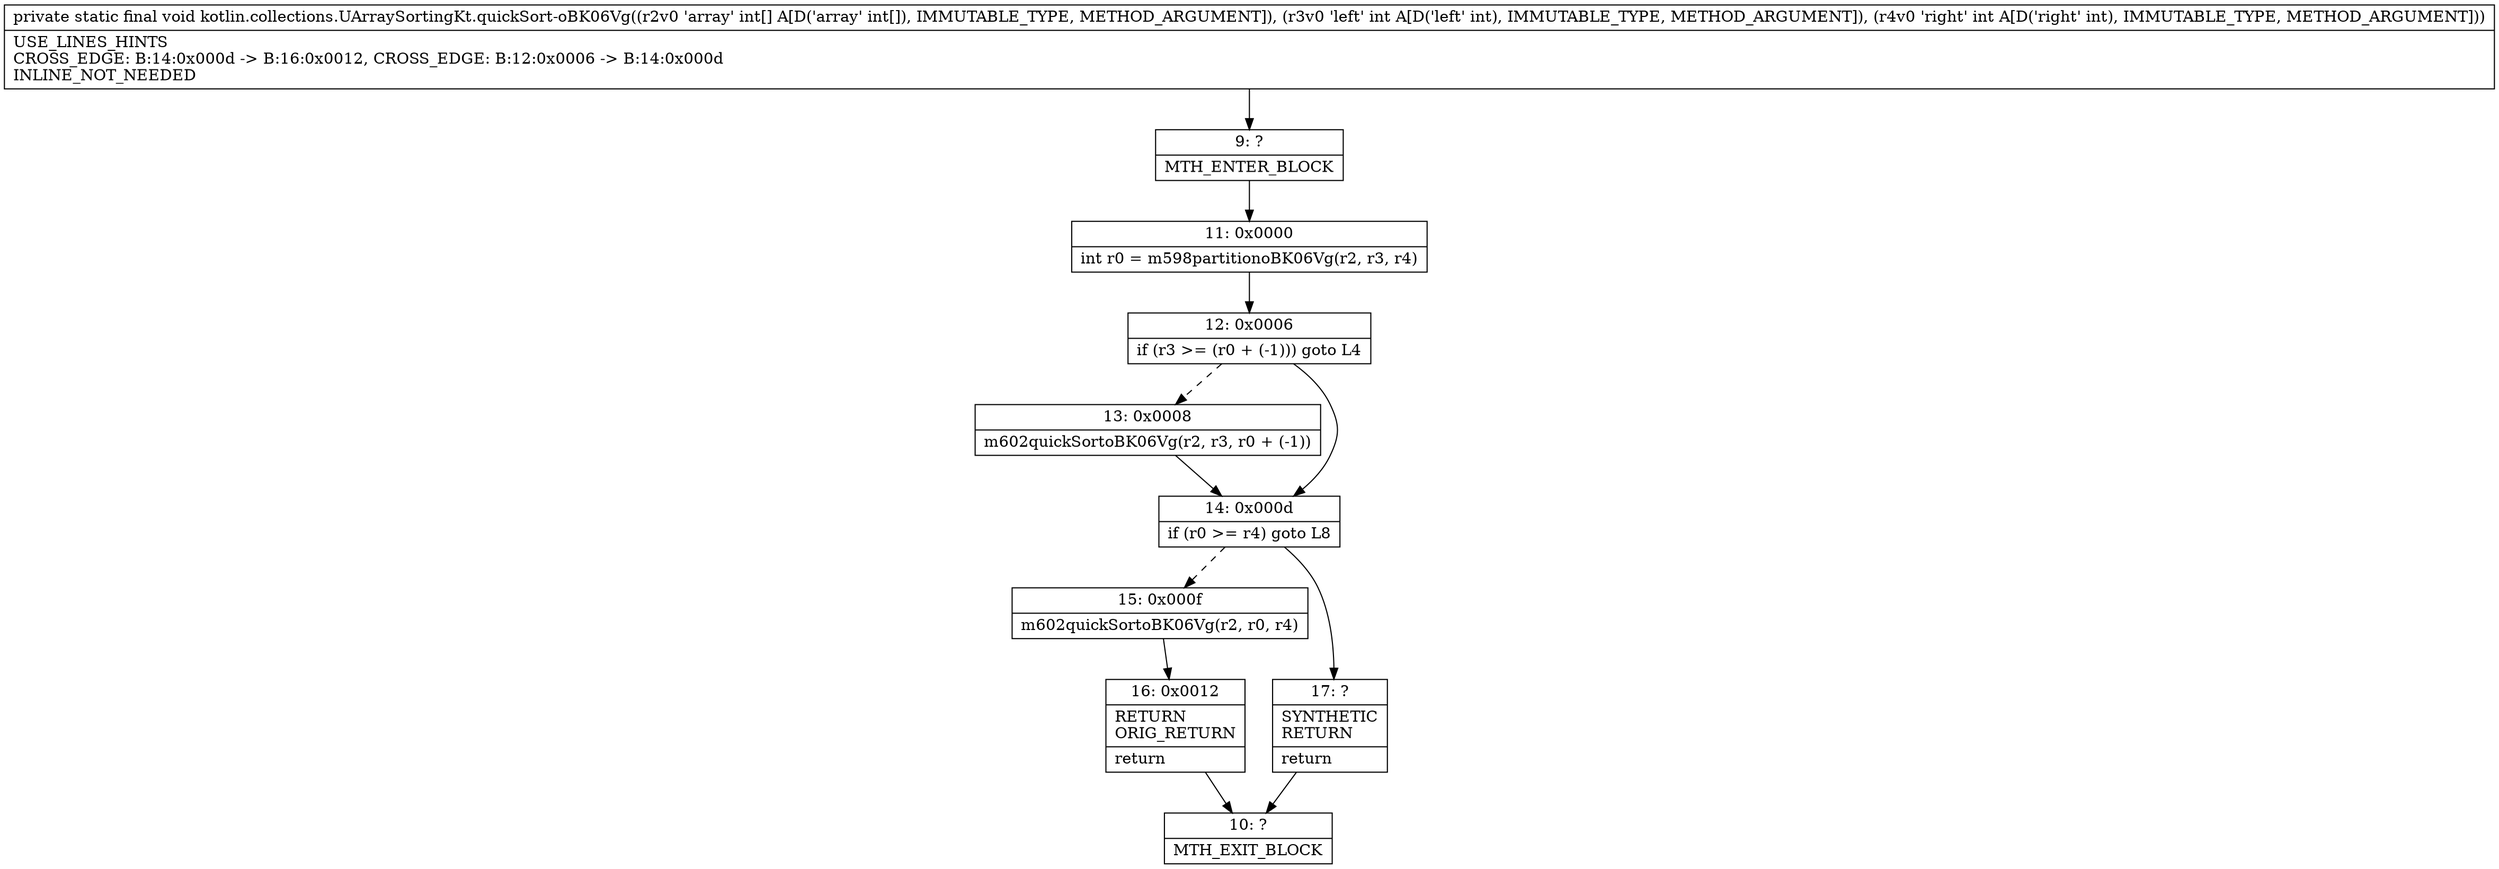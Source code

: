 digraph "CFG forkotlin.collections.UArraySortingKt.quickSort\-oBK06Vg([III)V" {
Node_9 [shape=record,label="{9\:\ ?|MTH_ENTER_BLOCK\l}"];
Node_11 [shape=record,label="{11\:\ 0x0000|int r0 = m598partitionoBK06Vg(r2, r3, r4)\l}"];
Node_12 [shape=record,label="{12\:\ 0x0006|if (r3 \>= (r0 + (\-1))) goto L4\l}"];
Node_13 [shape=record,label="{13\:\ 0x0008|m602quickSortoBK06Vg(r2, r3, r0 + (\-1))\l}"];
Node_14 [shape=record,label="{14\:\ 0x000d|if (r0 \>= r4) goto L8\l}"];
Node_15 [shape=record,label="{15\:\ 0x000f|m602quickSortoBK06Vg(r2, r0, r4)\l}"];
Node_16 [shape=record,label="{16\:\ 0x0012|RETURN\lORIG_RETURN\l|return\l}"];
Node_10 [shape=record,label="{10\:\ ?|MTH_EXIT_BLOCK\l}"];
Node_17 [shape=record,label="{17\:\ ?|SYNTHETIC\lRETURN\l|return\l}"];
MethodNode[shape=record,label="{private static final void kotlin.collections.UArraySortingKt.quickSort\-oBK06Vg((r2v0 'array' int[] A[D('array' int[]), IMMUTABLE_TYPE, METHOD_ARGUMENT]), (r3v0 'left' int A[D('left' int), IMMUTABLE_TYPE, METHOD_ARGUMENT]), (r4v0 'right' int A[D('right' int), IMMUTABLE_TYPE, METHOD_ARGUMENT]))  | USE_LINES_HINTS\lCROSS_EDGE: B:14:0x000d \-\> B:16:0x0012, CROSS_EDGE: B:12:0x0006 \-\> B:14:0x000d\lINLINE_NOT_NEEDED\l}"];
MethodNode -> Node_9;Node_9 -> Node_11;
Node_11 -> Node_12;
Node_12 -> Node_13[style=dashed];
Node_12 -> Node_14;
Node_13 -> Node_14;
Node_14 -> Node_15[style=dashed];
Node_14 -> Node_17;
Node_15 -> Node_16;
Node_16 -> Node_10;
Node_17 -> Node_10;
}


